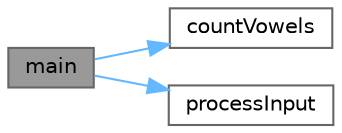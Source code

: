 digraph "main"
{
 // LATEX_PDF_SIZE
  bgcolor="transparent";
  edge [fontname=Helvetica,fontsize=10,labelfontname=Helvetica,labelfontsize=10];
  node [fontname=Helvetica,fontsize=10,shape=box,height=0.2,width=0.4];
  rankdir="LR";
  Node1 [id="Node000001",label="main",height=0.2,width=0.4,color="gray40", fillcolor="grey60", style="filled", fontcolor="black",tooltip="Головна функція програми."];
  Node1 -> Node2 [id="edge1_Node000001_Node000002",color="steelblue1",style="solid",tooltip=" "];
  Node2 [id="Node000002",label="countVowels",height=0.2,width=0.4,color="grey40", fillcolor="white", style="filled",URL="$main_8c.html#a91d584adaf2c7cce77fd204691ec05b0",tooltip="Функція для підрахунку кількості голосних букв у рядку."];
  Node1 -> Node3 [id="edge2_Node000001_Node000003",color="steelblue1",style="solid",tooltip=" "];
  Node3 [id="Node000003",label="processInput",height=0.2,width=0.4,color="grey40", fillcolor="white", style="filled",URL="$main_8c.html#a54e08158381c8ebed627fc4db4c10f00",tooltip="Функція для обробки вхідних даних з командного рядка."];
}
